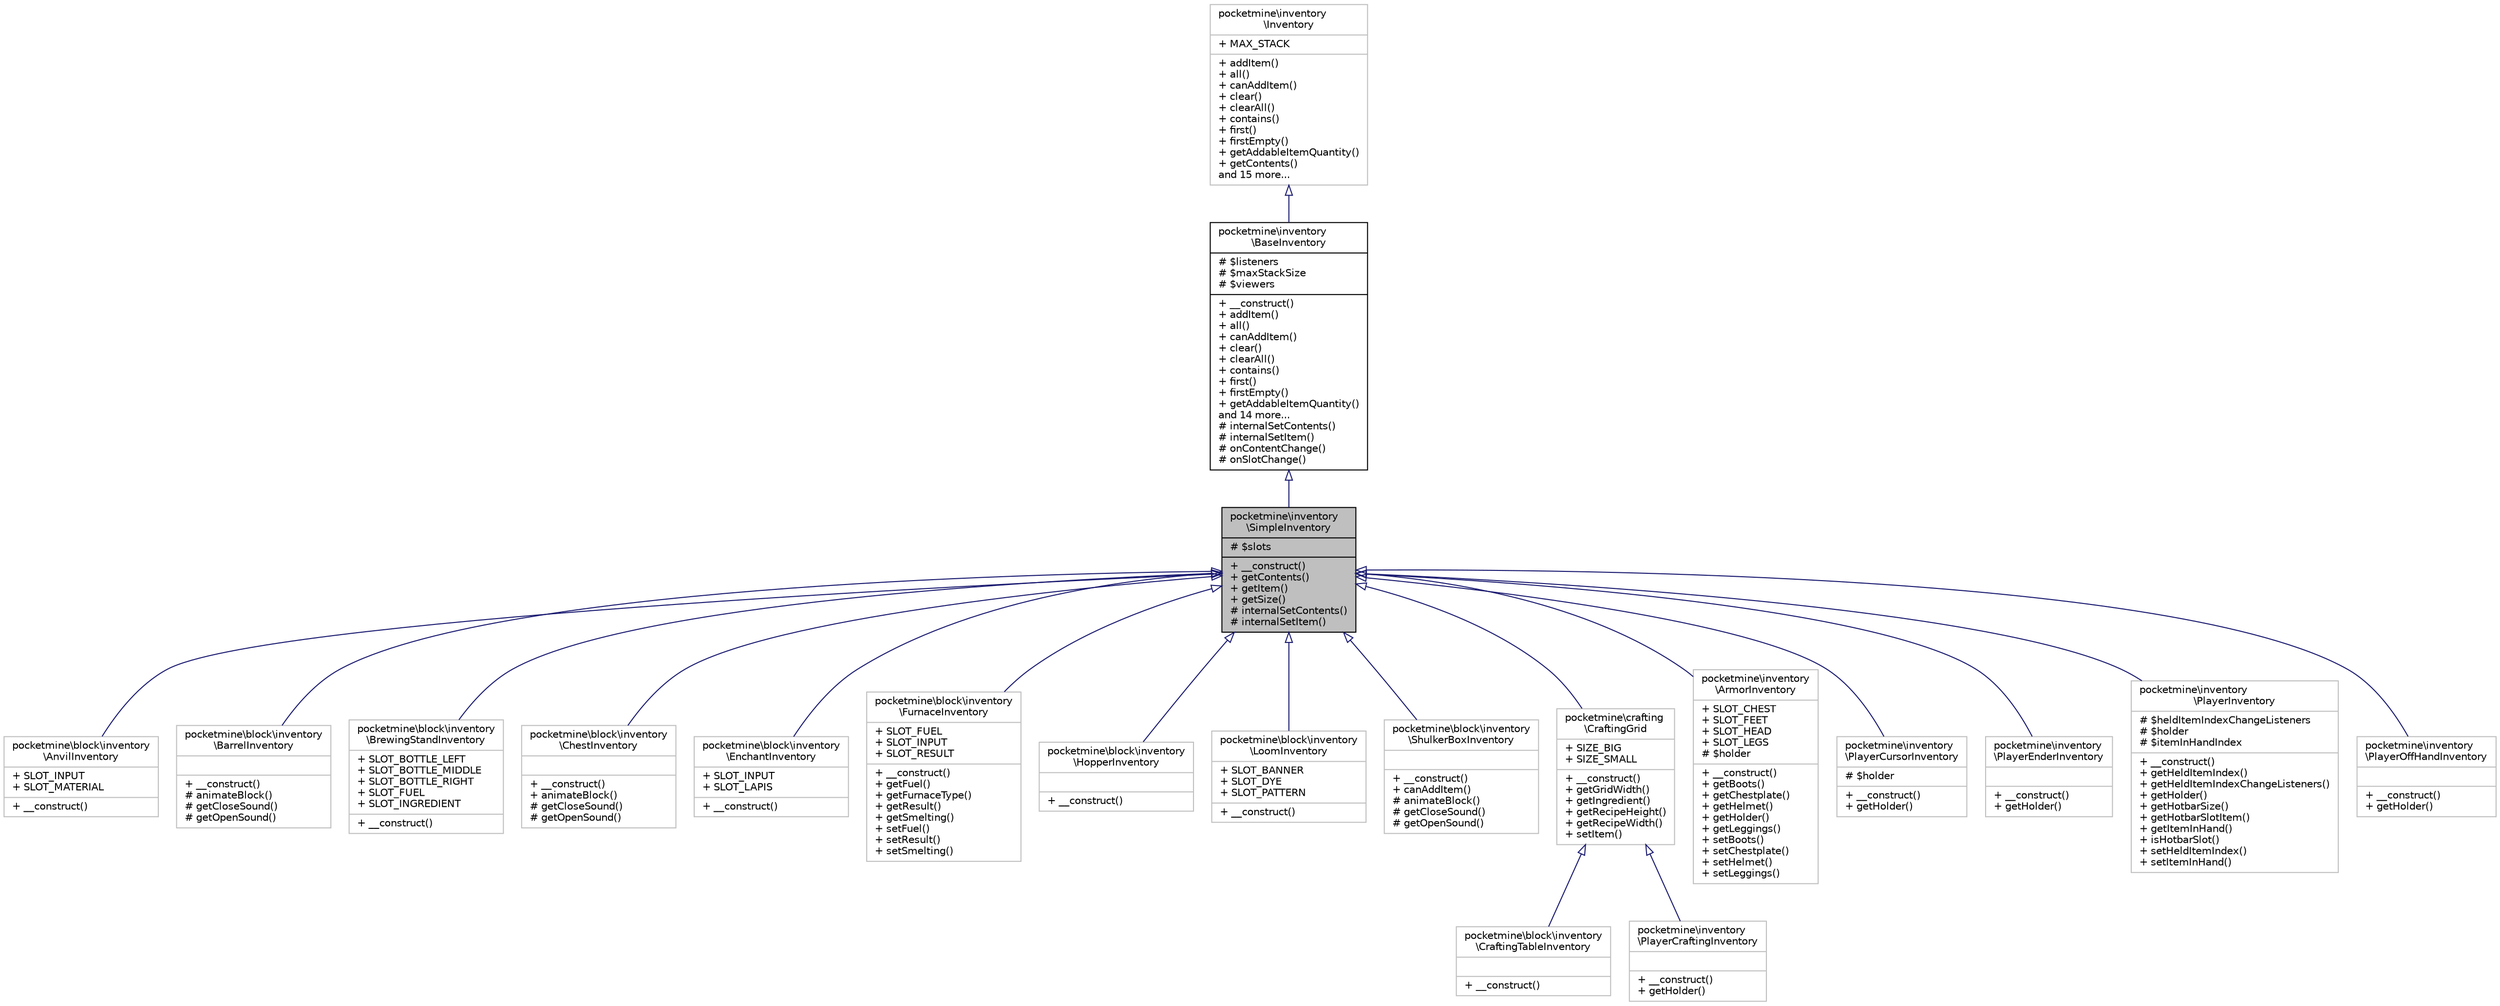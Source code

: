 digraph "pocketmine\inventory\SimpleInventory"
{
 // INTERACTIVE_SVG=YES
 // LATEX_PDF_SIZE
  edge [fontname="Helvetica",fontsize="10",labelfontname="Helvetica",labelfontsize="10"];
  node [fontname="Helvetica",fontsize="10",shape=record];
  Node1 [label="{pocketmine\\inventory\l\\SimpleInventory\n|# $slots\l|+ __construct()\l+ getContents()\l+ getItem()\l+ getSize()\l# internalSetContents()\l# internalSetItem()\l}",height=0.2,width=0.4,color="black", fillcolor="grey75", style="filled", fontcolor="black",tooltip=" "];
  Node2 -> Node1 [dir="back",color="midnightblue",fontsize="10",style="solid",arrowtail="onormal",fontname="Helvetica"];
  Node2 [label="{pocketmine\\inventory\l\\BaseInventory\n|# $listeners\l# $maxStackSize\l# $viewers\l|+ __construct()\l+ addItem()\l+ all()\l+ canAddItem()\l+ clear()\l+ clearAll()\l+ contains()\l+ first()\l+ firstEmpty()\l+ getAddableItemQuantity()\land 14 more...\l# internalSetContents()\l# internalSetItem()\l# onContentChange()\l# onSlotChange()\l}",height=0.2,width=0.4,color="black", fillcolor="white", style="filled",URL="$d5/dc4/classpocketmine_1_1inventory_1_1_base_inventory.html",tooltip=" "];
  Node3 -> Node2 [dir="back",color="midnightblue",fontsize="10",style="solid",arrowtail="onormal",fontname="Helvetica"];
  Node3 [label="{pocketmine\\inventory\l\\Inventory\n|+ MAX_STACK\l|+ addItem()\l+ all()\l+ canAddItem()\l+ clear()\l+ clearAll()\l+ contains()\l+ first()\l+ firstEmpty()\l+ getAddableItemQuantity()\l+ getContents()\land 15 more...\l}",height=0.2,width=0.4,color="grey75", fillcolor="white", style="filled",URL="$db/d39/interfacepocketmine_1_1inventory_1_1_inventory.html",tooltip=" "];
  Node1 -> Node4 [dir="back",color="midnightblue",fontsize="10",style="solid",arrowtail="onormal",fontname="Helvetica"];
  Node4 [label="{pocketmine\\block\\inventory\l\\AnvilInventory\n|+ SLOT_INPUT\l+ SLOT_MATERIAL\l|+ __construct()\l}",height=0.2,width=0.4,color="grey75", fillcolor="white", style="filled",URL="$d6/d6d/classpocketmine_1_1block_1_1inventory_1_1_anvil_inventory.html",tooltip=" "];
  Node1 -> Node5 [dir="back",color="midnightblue",fontsize="10",style="solid",arrowtail="onormal",fontname="Helvetica"];
  Node5 [label="{pocketmine\\block\\inventory\l\\BarrelInventory\n||+ __construct()\l# animateBlock()\l# getCloseSound()\l# getOpenSound()\l}",height=0.2,width=0.4,color="grey75", fillcolor="white", style="filled",URL="$d6/d7b/classpocketmine_1_1block_1_1inventory_1_1_barrel_inventory.html",tooltip=" "];
  Node1 -> Node6 [dir="back",color="midnightblue",fontsize="10",style="solid",arrowtail="onormal",fontname="Helvetica"];
  Node6 [label="{pocketmine\\block\\inventory\l\\BrewingStandInventory\n|+ SLOT_BOTTLE_LEFT\l+ SLOT_BOTTLE_MIDDLE\l+ SLOT_BOTTLE_RIGHT\l+ SLOT_FUEL\l+ SLOT_INGREDIENT\l|+ __construct()\l}",height=0.2,width=0.4,color="grey75", fillcolor="white", style="filled",URL="$db/d3b/classpocketmine_1_1block_1_1inventory_1_1_brewing_stand_inventory.html",tooltip=" "];
  Node1 -> Node7 [dir="back",color="midnightblue",fontsize="10",style="solid",arrowtail="onormal",fontname="Helvetica"];
  Node7 [label="{pocketmine\\block\\inventory\l\\ChestInventory\n||+ __construct()\l+ animateBlock()\l# getCloseSound()\l# getOpenSound()\l}",height=0.2,width=0.4,color="grey75", fillcolor="white", style="filled",URL="$da/d24/classpocketmine_1_1block_1_1inventory_1_1_chest_inventory.html",tooltip=" "];
  Node1 -> Node8 [dir="back",color="midnightblue",fontsize="10",style="solid",arrowtail="onormal",fontname="Helvetica"];
  Node8 [label="{pocketmine\\block\\inventory\l\\EnchantInventory\n|+ SLOT_INPUT\l+ SLOT_LAPIS\l|+ __construct()\l}",height=0.2,width=0.4,color="grey75", fillcolor="white", style="filled",URL="$d6/d4e/classpocketmine_1_1block_1_1inventory_1_1_enchant_inventory.html",tooltip=" "];
  Node1 -> Node9 [dir="back",color="midnightblue",fontsize="10",style="solid",arrowtail="onormal",fontname="Helvetica"];
  Node9 [label="{pocketmine\\block\\inventory\l\\FurnaceInventory\n|+ SLOT_FUEL\l+ SLOT_INPUT\l+ SLOT_RESULT\l|+ __construct()\l+ getFuel()\l+ getFurnaceType()\l+ getResult()\l+ getSmelting()\l+ setFuel()\l+ setResult()\l+ setSmelting()\l}",height=0.2,width=0.4,color="grey75", fillcolor="white", style="filled",URL="$d8/d69/classpocketmine_1_1block_1_1inventory_1_1_furnace_inventory.html",tooltip=" "];
  Node1 -> Node10 [dir="back",color="midnightblue",fontsize="10",style="solid",arrowtail="onormal",fontname="Helvetica"];
  Node10 [label="{pocketmine\\block\\inventory\l\\HopperInventory\n||+ __construct()\l}",height=0.2,width=0.4,color="grey75", fillcolor="white", style="filled",URL="$d0/dc5/classpocketmine_1_1block_1_1inventory_1_1_hopper_inventory.html",tooltip=" "];
  Node1 -> Node11 [dir="back",color="midnightblue",fontsize="10",style="solid",arrowtail="onormal",fontname="Helvetica"];
  Node11 [label="{pocketmine\\block\\inventory\l\\LoomInventory\n|+ SLOT_BANNER\l+ SLOT_DYE\l+ SLOT_PATTERN\l|+ __construct()\l}",height=0.2,width=0.4,color="grey75", fillcolor="white", style="filled",URL="$db/d8d/classpocketmine_1_1block_1_1inventory_1_1_loom_inventory.html",tooltip=" "];
  Node1 -> Node12 [dir="back",color="midnightblue",fontsize="10",style="solid",arrowtail="onormal",fontname="Helvetica"];
  Node12 [label="{pocketmine\\block\\inventory\l\\ShulkerBoxInventory\n||+ __construct()\l+ canAddItem()\l# animateBlock()\l# getCloseSound()\l# getOpenSound()\l}",height=0.2,width=0.4,color="grey75", fillcolor="white", style="filled",URL="$d4/db4/classpocketmine_1_1block_1_1inventory_1_1_shulker_box_inventory.html",tooltip=" "];
  Node1 -> Node13 [dir="back",color="midnightblue",fontsize="10",style="solid",arrowtail="onormal",fontname="Helvetica"];
  Node13 [label="{pocketmine\\crafting\l\\CraftingGrid\n|+ SIZE_BIG\l+ SIZE_SMALL\l|+ __construct()\l+ getGridWidth()\l+ getIngredient()\l+ getRecipeHeight()\l+ getRecipeWidth()\l+ setItem()\l}",height=0.2,width=0.4,color="grey75", fillcolor="white", style="filled",URL="$de/d7a/classpocketmine_1_1crafting_1_1_crafting_grid.html",tooltip=" "];
  Node13 -> Node14 [dir="back",color="midnightblue",fontsize="10",style="solid",arrowtail="onormal",fontname="Helvetica"];
  Node14 [label="{pocketmine\\block\\inventory\l\\CraftingTableInventory\n||+ __construct()\l}",height=0.2,width=0.4,color="grey75", fillcolor="white", style="filled",URL="$de/def/classpocketmine_1_1block_1_1inventory_1_1_crafting_table_inventory.html",tooltip=" "];
  Node13 -> Node15 [dir="back",color="midnightblue",fontsize="10",style="solid",arrowtail="onormal",fontname="Helvetica"];
  Node15 [label="{pocketmine\\inventory\l\\PlayerCraftingInventory\n||+ __construct()\l+ getHolder()\l}",height=0.2,width=0.4,color="grey75", fillcolor="white", style="filled",URL="$d5/db9/classpocketmine_1_1inventory_1_1_player_crafting_inventory.html",tooltip=" "];
  Node1 -> Node16 [dir="back",color="midnightblue",fontsize="10",style="solid",arrowtail="onormal",fontname="Helvetica"];
  Node16 [label="{pocketmine\\inventory\l\\ArmorInventory\n|+ SLOT_CHEST\l+ SLOT_FEET\l+ SLOT_HEAD\l+ SLOT_LEGS\l# $holder\l|+ __construct()\l+ getBoots()\l+ getChestplate()\l+ getHelmet()\l+ getHolder()\l+ getLeggings()\l+ setBoots()\l+ setChestplate()\l+ setHelmet()\l+ setLeggings()\l}",height=0.2,width=0.4,color="grey75", fillcolor="white", style="filled",URL="$d0/d70/classpocketmine_1_1inventory_1_1_armor_inventory.html",tooltip=" "];
  Node1 -> Node17 [dir="back",color="midnightblue",fontsize="10",style="solid",arrowtail="onormal",fontname="Helvetica"];
  Node17 [label="{pocketmine\\inventory\l\\PlayerCursorInventory\n|# $holder\l|+ __construct()\l+ getHolder()\l}",height=0.2,width=0.4,color="grey75", fillcolor="white", style="filled",URL="$d3/d37/classpocketmine_1_1inventory_1_1_player_cursor_inventory.html",tooltip=" "];
  Node1 -> Node18 [dir="back",color="midnightblue",fontsize="10",style="solid",arrowtail="onormal",fontname="Helvetica"];
  Node18 [label="{pocketmine\\inventory\l\\PlayerEnderInventory\n||+ __construct()\l+ getHolder()\l}",height=0.2,width=0.4,color="grey75", fillcolor="white", style="filled",URL="$d4/df7/classpocketmine_1_1inventory_1_1_player_ender_inventory.html",tooltip=" "];
  Node1 -> Node19 [dir="back",color="midnightblue",fontsize="10",style="solid",arrowtail="onormal",fontname="Helvetica"];
  Node19 [label="{pocketmine\\inventory\l\\PlayerInventory\n|# $heldItemIndexChangeListeners\l# $holder\l# $itemInHandIndex\l|+ __construct()\l+ getHeldItemIndex()\l+ getHeldItemIndexChangeListeners()\l+ getHolder()\l+ getHotbarSize()\l+ getHotbarSlotItem()\l+ getItemInHand()\l+ isHotbarSlot()\l+ setHeldItemIndex()\l+ setItemInHand()\l}",height=0.2,width=0.4,color="grey75", fillcolor="white", style="filled",URL="$dc/d77/classpocketmine_1_1inventory_1_1_player_inventory.html",tooltip=" "];
  Node1 -> Node20 [dir="back",color="midnightblue",fontsize="10",style="solid",arrowtail="onormal",fontname="Helvetica"];
  Node20 [label="{pocketmine\\inventory\l\\PlayerOffHandInventory\n||+ __construct()\l+ getHolder()\l}",height=0.2,width=0.4,color="grey75", fillcolor="white", style="filled",URL="$d0/d89/classpocketmine_1_1inventory_1_1_player_off_hand_inventory.html",tooltip=" "];
}
